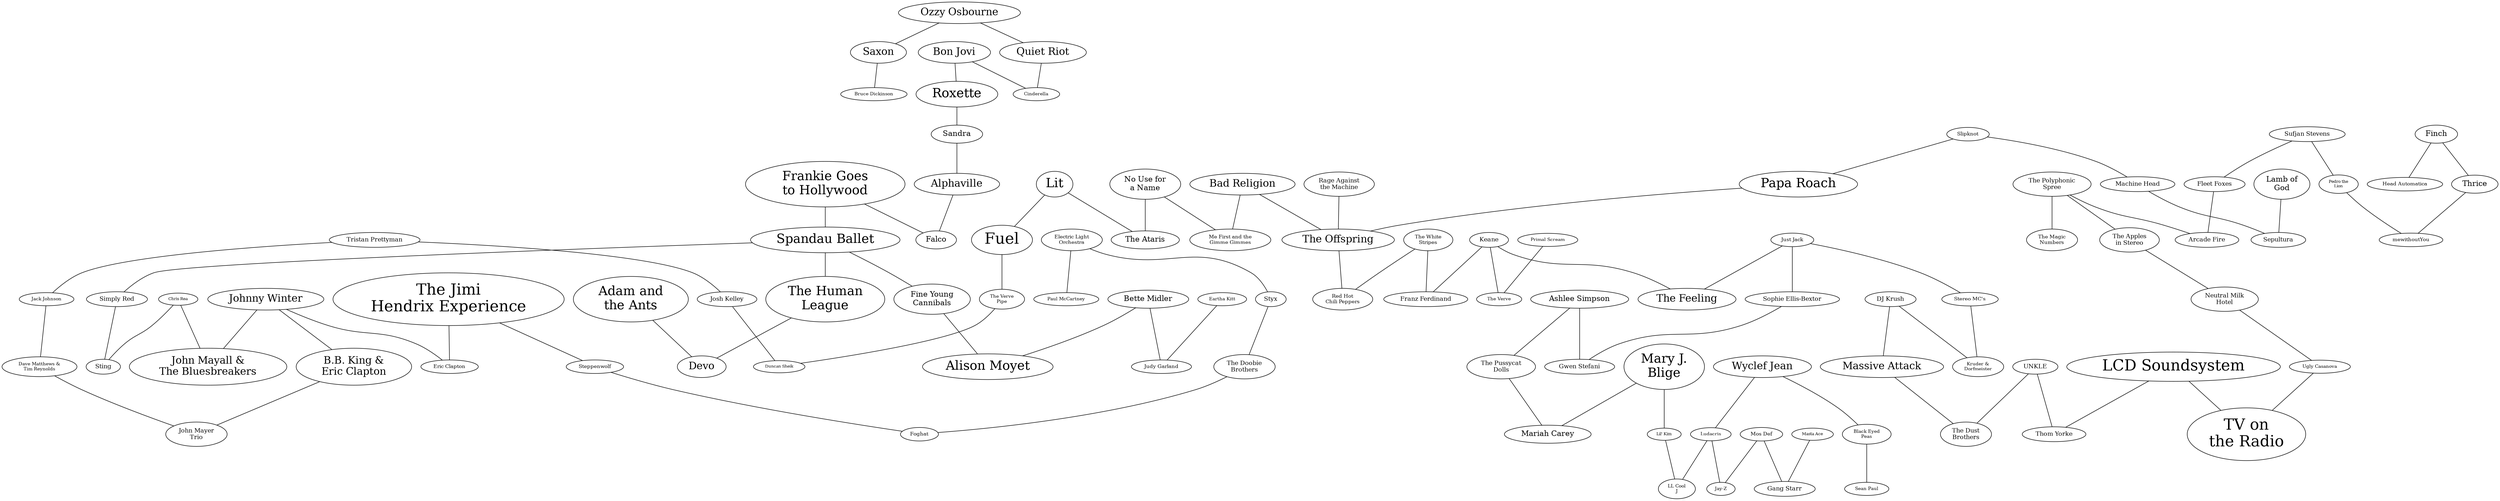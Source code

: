 strict graph "" {
	graph [file="lastfm_felice/lastfm_1.dot"];
	1274	[fontsize=25,
		height=0.3888888888888889,
		label=Lit,
		level=2,
		played=1742501.0,
		pos="11907.59,-25776.36",
		weight=192681,
		width=0.375];
	831	[fontsize=30,
		height=0.4722222222222222,
		label=Fuel,
		level=1,
		played=4350176.0,
		pos="16219.06,-28795.18",
		weight=373212,
		width=0.8194444444444444];
	1274 -- 831	[weight=1.0];
	2050	[fontsize=15,
		height=0.2361111111111111,
		label="The Ataris",
		level=4,
		played=7585380.0,
		pos="17454.21,-14375.92",
		weight=402386,
		width=0.9166666666666666];
	1274 -- 2050	[weight=1.0];
	1878	[fontsize=10,
		height=0.1527777777777778,
		label=Slipknot,
		level=6,
		played=39541370.0,
		pos="1311.10,-36106.60",
		weight=739871,
		width=0.5277777777777778];
	1315	[fontsize=12,
		height=0.19444444444444445,
		label="Machine Head",
		level=5,
		played=9804754.0,
		pos="3588.82,-41021.53",
		weight=314244,
		width=1.0277777777777777];
	1878 -- 1315	[weight=1.0];
	1591	[fontsize=25,
		height=0.3888888888888889,
		label="Papa Roach",
		level=2,
		played=21619039.0,
		pos="1057.05,-29352.38",
		weight=780535,
		width=1.9166666666666667];
	1878 -- 1591	[weight=1.0];
	2291	[fontsize=10,
		height=0.1527777777777778,
		label="The White\nStripes",
		level=6,
		played=48044689.0,
		pos="-3391.01,-11270.04",
		weight=1242635,
		width=1.25];
	821	[fontsize=12,
		height=0.19444444444444445,
		label="Franz Ferdinand",
		level=5,
		played=41639541.0,
		pos="-6084.45,-7684.17",
		weight=1483084,
		width=1.1666666666666667];
	2291 -- 821	[weight=1.0];
	1707	[fontsize=10,
		height=0.1527777777777778,
		label="Red Hot\nChili Peppers",
		level=6,
		played=101461577.0,
		pos="471.64,-15469.01",
		weight=1850896,
		width=1.5277777777777777];
	2291 -- 1707	[weight=1.0];
	1826	[fontsize=12,
		height=0.19444444444444445,
		label=Sepultura,
		level=5,
		played=10862870.0,
		pos="3124.93,-46008.99",
		weight=376107,
		width=0.6805555555555556];
	1315 -- 1826	[weight=1.0];
	2166	[fontsize=30,
		height=0.4722222222222222,
		label="The Jimi\nHendrix Experience",
		level=1,
		played=8493525.0,
		pos="20343.80,13263.57",
		weight=495688,
		width=5.569444444444445];
	739	[fontsize=10,
		height=0.1527777777777778,
		label="Eric Clapton",
		level=6,
		played=15950953.0,
		pos="20250.97,6432.50",
		weight=989627,
		width=0.8055555555555556];
	2166 -- 739	[weight=1.0];
	1946	[fontsize=10,
		height=0.1527777777777778,
		label=Steppenwolf,
		level=6,
		played=2518501.0,
		pos="17400.74,16247.42",
		weight=394102,
		width=0.8055555555555556];
	2166 -- 1946	[weight=1.0];
	1976	[fontsize=12,
		height=0.19444444444444445,
		label="Sufjan Stevens",
		level=5,
		played=42891910.0,
		pos="-35837.21,9917.28",
		weight=772295,
		width=1.0694444444444444];
	797	[fontsize=12,
		height=0.19444444444444445,
		label="Fleet Foxes",
		level=5,
		played=10289717.0,
		pos="-36628.26,4242.77",
		weight=368486,
		width=0.8333333333333334];
	1976 -- 797	[weight=1.0];
	1619	[fontsize=8,
		height=0.1388888888888889,
		label="Pedro the\nLion",
		level=8,
		played=4419533.0,
		pos="-34741.18,14462.33",
		weight=240022,
		width=0.75];
	1976 -- 1619	[weight=1.0];
	787	[fontsize=15,
		height=0.2361111111111111,
		label=Finch,
		level=4,
		played=7252140.0,
		pos="-27981.71,26702.72",
		weight=316654,
		width=0.5];
	942	[fontsize=10,
		height=0.1527777777777778,
		label="Head Automatica",
		level=6,
		played=5259378.0,
		pos="-27429.60,30862.65",
		weight=247822,
		width=1.1111111111111112];
	787 -- 942	[weight=1.0];
	2314	[fontsize=15,
		height=0.2361111111111111,
		label=Thrice,
		level=4,
		played=16236169.0,
		pos="-30715.00,20824.24",
		weight=387528,
		width=0.5694444444444444];
	787 -- 2314	[weight=1.0];
	204	[fontsize=20,
		height=0.3194444444444444,
		label="Bad Religion",
		level=3,
		played=24411389.0,
		pos="4426.41,-14242.13",
		weight=499017,
		width=1.5833333333333333];
	2201	[fontsize=20,
		height=0.3194444444444444,
		label="The Offspring",
		level=3,
		played=40183610.0,
		pos="1811.40,-19835.05",
		weight=1081707,
		width=1.6944444444444444];
	204 -- 2201	[weight=1.0];
	1383	[fontsize=10,
		height=0.1527777777777778,
		label="Me First and the\nGimme Gimmes",
		level=6,
		played=5712365.0,
		pos="8323.03,-11997.21",
		weight=228395,
		width=2.2222222222222223];
	204 -- 1383	[weight=1.0];
	1357	[fontsize=25,
		height=0.3888888888888889,
		label="Mary J.\nBlige",
		level=2,
		played=5317317.0,
		pos="-7536.30,38419.87",
		weight=397642,
		width=2.2083333333333335];
	1259	[fontsize=8,
		height=0.1388888888888889,
		label="Lil' Kim",
		level=8,
		played=967938.0,
		pos="-5909.75,40528.91",
		weight=127069,
		width=0.3333333333333333];
	1357 -- 1259	[weight=1.0];
	1340	[fontsize=15,
		height=0.2361111111111111,
		label="Mariah Carey",
		level=4,
		played=14393163.0,
		pos="-4831.33,34571.54",
		weight=720333,
		width=1.2361111111111112];
	1357 -- 1340	[weight=1.0];
	1580	[fontsize=20,
		height=0.3194444444444444,
		label="Ozzy Osbourne",
		level=3,
		played=11999843.0,
		pos="24073.74,38109.95",
		weight=616696,
		width=1.9305555555555556];
	1801	[fontsize=20,
		height=0.3194444444444444,
		label=Saxon,
		level=3,
		played=2610055.0,
		pos="25593.97,40742.46",
		weight=173883,
		width=0.7916666666666666];
	1580 -- 1801	[weight=1.0];
	1683	[fontsize=20,
		height=0.3194444444444444,
		label="Quiet Riot",
		level=3,
		played=919922.0,
		pos="24292.31,33927.04",
		weight=134496,
		width=1.2361111111111112];
	1580 -- 1683	[weight=1.0];
	1144	[fontsize=10,
		height=0.1527777777777778,
		label="Just Jack",
		level=6,
		played=2167022.0,
		pos="-14663.33,3396.39",
		weight=182697,
		width=0.6111111111111112];
	2132	[fontsize=20,
		height=0.3194444444444444,
		label="The Feeling",
		level=3,
		played=3394838.0,
		pos="-8373.35,-1922.70",
		weight=291405,
		width=1.4722222222222223];
	1144 -- 2132	[weight=1.0];
	1907	[fontsize=12,
		height=0.19444444444444445,
		label="Sophie Ellis-Bextor",
		level=5,
		played=3608375.0,
		pos="-12213.26,10662.89",
		weight=310619,
		width=1.3333333333333333];
	1144 -- 1907	[weight=1.0];
	1948	[fontsize=10,
		height=0.1527777777777778,
		label="Stereo MC's",
		level=6,
		played=1300469.0,
		pos="-19923.55,4522.51",
		weight=181042,
		width=0.8055555555555556];
	1144 -- 1948	[weight=1.0];
	1281	[fontsize=9,
		height=0.1388888888888889,
		label="LL Cool\nJ",
		level=7,
		played=1863754.0,
		pos="-4971.87,42755.08",
		weight=229660,
		width=0.6666666666666666];
	1259 -- 1281	[weight=1.0];
	1169	[fontsize=12,
		height=0.19444444444444445,
		label=Keane,
		level=5,
		played=25603025.0,
		pos="-9556.41,-8613.98",
		weight=1088831,
		width=0.4722222222222222];
	1169 -- 2132	[weight=1.0];
	1169 -- 821	[weight=1.0];
	2281	[fontsize=9,
		height=0.1388888888888889,
		label="The Verve",
		level=7,
		played=12105996.0,
		pos="-14305.90,-13994.89",
		weight=923596,
		width=0.6388888888888888];
	1169 -- 2281	[weight=1.0];
	697	[fontsize=10,
		height=0.1527777777777778,
		label="Electric Light\nOrchestra",
		level=6,
		played=7155585.0,
		pos="4055.86,23212.38",
		weight=517725,
		width=1.6111111111111112];
	1972	[fontsize=12,
		height=0.19444444444444445,
		label=Styx,
		level=5,
		played=3213290.0,
		pos="6279.65,19477.18",
		weight=338729,
		width=0.3194444444444444];
	697 -- 1972	[weight=1.0];
	1608	[fontsize=9,
		height=0.1388888888888889,
		label="Paul McCartney",
		level=7,
		played=6253004.0,
		pos="2357.71,27187.74",
		weight=490203,
		width=1.0];
	697 -- 1608	[weight=1.0];
	2362	[fontsize=12,
		height=0.19444444444444445,
		label="Tristan Prettyman",
		level=5,
		played=1504593.0,
		pos="38795.09,-26153.77",
		weight=153970,
		width=1.2361111111111112];
	1121	[fontsize=12,
		height=0.19444444444444445,
		label="Josh Kelley",
		level=5,
		played=1133448.0,
		pos="33987.36,-30519.07",
		weight=144777,
		width=0.8055555555555556];
	2362 -- 1121	[weight=1.0];
	1018	[fontsize=9,
		height=0.1388888888888889,
		label="Jack Johnson",
		level=7,
		played=51981368.0,
		pos="38112.80,-20461.22",
		weight=1099826,
		width=0.8611111111111112];
	2362 -- 1018	[weight=1.0];
	668	[fontsize=8,
		height=0.1388888888888889,
		label="Duncan Sheik",
		level=8,
		played=1086325.0,
		pos="29582.62,-33037.46",
		weight=101168,
		width=0.6666666666666666];
	1121 -- 668	[weight=1.0];
	549	[fontsize=9,
		height=0.1388888888888889,
		label="Dave Matthews &\nTim Reynolds",
		level=7,
		played=1843299.0,
		pos="34124.45,-16524.44",
		weight=110409,
		width=2.0555555555555554];
	1018 -- 549	[weight=1.0];
	1545	[fontsize=15,
		height=0.2361111111111111,
		label="No Use for\na Name",
		level=4,
		played=4456887.0,
		pos="13764.95,-10844.36",
		weight=207931,
		width=1.8611111111111112];
	1545 -- 2050	[weight=1.0];
	1545 -- 1383	[weight=1.0];
	2386	[fontsize=12,
		height=0.19444444444444445,
		label=UNKLE,
		level=5,
		played=8733607.0,
		pos="-29092.12,-23018.91",
		weight=490687,
		width=0.5416666666666666];
	2123	[fontsize=12,
		height=0.19444444444444445,
		label="The Dust\nBrothers",
		level=5,
		played=2137179.0,
		pos="-30080.66,-12209.89",
		weight=141869,
		width=1.375];
	2386 -- 2123	[weight=1.0];
	2309	[fontsize=12,
		height=0.19444444444444445,
		label="Thom Yorke",
		level=5,
		played=9708196.0,
		pos="-29868.66,-29069.57",
		weight=371639,
		width=0.8472222222222222];
	2386 -- 2309	[weight=1.0];
	2282	[fontsize=9,
		height=0.1388888888888889,
		label="The Verve\nPipe",
		level=7,
		played=1217535.0,
		pos="23327.67,-34733.87",
		weight=171136,
		width=1.0416666666666667];
	831 -- 2282	[weight=1.0];
	2464	[fontsize=20,
		height=0.3194444444444444,
		label="Wyclef Jean",
		level=3,
		played=2957226.0,
		pos="-8357.80,49029.91",
		weight=255232,
		width=1.5138888888888888];
	1305	[fontsize=9,
		height=0.1388888888888889,
		label=Ludacris,
		level=7,
		played=6776141.0,
		pos="-2774.59,46236.71",
		weight=423907,
		width=0.5416666666666666];
	2464 -- 1305	[weight=1.0];
	275	[fontsize=9,
		height=0.1388888888888889,
		label="Black Eyed\nPeas",
		level=7,
		played=15223026.0,
		pos="-11945.20,47541.45",
		weight=957174,
		width=1.1388888888888888];
	2464 -- 275	[weight=1.0];
	2282 -- 668	[weight=1.0];
	148	[fontsize=12,
		height=0.19444444444444445,
		label="Arcade Fire",
		level=5,
		played=13539783.0,
		pos="-40473.71,261.18",
		weight=483352,
		width=0.8194444444444444];
	797 -- 148	[weight=1.0];
	455	[fontsize=8,
		height=0.1388888888888889,
		label="Chris Rea",
		level=8,
		played=2126234.0,
		pos="28124.85,3009.45",
		weight=230694,
		width=0.4722222222222222];
	1961	[fontsize=12,
		height=0.19444444444444445,
		label=Sting,
		level=5,
		played=10908548.0,
		pos="30695.86,4782.09",
		weight=760579,
		width=0.3611111111111111];
	455 -- 1961	[weight=1.0];
	1089	[fontsize=20,
		height=0.3194444444444444,
		label="John Mayall &\nThe Bluesbreakers",
		level=3,
		played=699001.0,
		pos="22638.47,5214.87",
		weight=118074,
		width=4.319444444444445];
	455 -- 1089	[weight=1.0];
	1104	[fontsize=20,
		height=0.3194444444444444,
		label="Johnny Winter",
		level=3,
		played=963992.0,
		pos="18873.00,350.61",
		weight=131056,
		width=1.7777777777777777];
	1104 -- 739	[weight=1.0];
	218	[fontsize=20,
		height=0.3194444444444444,
		label="B.B. King &\nEric Clapton",
		level=3,
		played=1118376.0,
		pos="21800.70,-11571.60",
		weight=158894,
		width=3.1666666666666665];
	1104 -- 218	[weight=1.0];
	1104 -- 1089	[weight=1.0];
	321	[fontsize=20,
		height=0.3194444444444444,
		label="Bon Jovi",
		level=3,
		played=17942433.0,
		pos="31816.61,32168.49",
		weight=858344,
		width=1.0694444444444444];
	1763	[fontsize=25,
		height=0.3888888888888889,
		label=Roxette,
		level=2,
		played=6849316.0,
		pos="39614.61,34740.85",
		weight=461144,
		width=1.2083333333333333];
	321 -- 1763	[weight=1.0];
	463	[fontsize=9,
		height=0.1388888888888889,
		label=Cinderella,
		level=7,
		played=1525960.0,
		pos="27699.69,32445.29",
		weight=154819,
		width=0.6388888888888888];
	321 -- 463	[weight=1.0];
	1591 -- 2201	[weight=1.0];
	164	[fontsize=15,
		height=0.2361111111111111,
		label="Ashlee Simpson",
		level=4,
		played=7474313.0,
		pos="-3847.46,20842.80",
		weight=469115,
		width=1.4861111111111112];
	921	[fontsize=12,
		height=0.19444444444444445,
		label="Gwen Stefani",
		level=5,
		played=12431857.0,
		pos="-8256.21,15822.30",
		weight=827112,
		width=0.9583333333333334];
	164 -- 921	[weight=1.0];
	2221	[fontsize=12,
		height=0.19444444444444445,
		label="The Pussycat\nDolls",
		level=5,
		played=7610001.0,
		pos="-5064.29,28099.97",
		weight=538598,
		width=1.4444444444444444];
	164 -- 2221	[weight=1.0];
	1226	[fontsize=15,
		height=0.2361111111111111,
		label="Lamb of\nGod",
		level=4,
		played=14698343.0,
		pos="1850.34,-50539.84",
		weight=310308,
		width=1.3055555555555556];
	1226 -- 1826	[weight=1.0];
	362	[fontsize=9,
		height=0.1388888888888889,
		label="Bruce Dickinson",
		level=7,
		played=3936160.0,
		pos="27910.56,41929.23",
		weight=186862,
		width=1.0138888888888888];
	1801 -- 362	[weight=1.0];
	1237	[fontsize=30,
		height=0.4722222222222222,
		label="LCD Soundsystem",
		level=1,
		played=11303797.0,
		pos="-32923.08,-37275.61",
		weight=622881,
		width=3.486111111111111];
	2369	[fontsize=30,
		height=0.4722222222222222,
		label="TV on\nthe Radio",
		level=1,
		played=14844462.0,
		pos="-48198.44,-30490.04",
		weight=590113,
		width=3.25];
	1237 -- 2369	[weight=1.0];
	1237 -- 2309	[weight=1.0];
	677	[fontsize=9,
		height=0.1388888888888889,
		label="Eartha Kitt",
		level=7,
		played=523988.0,
		pos="57482.53,3745.39",
		weight=130386,
		width=0.6666666666666666];
	1130	[fontsize=10,
		height=0.1527777777777778,
		label="Judy Garland",
		level=6,
		played=644209.0,
		pos="56768.86,6163.43",
		weight=112930,
		width=0.875];
	677 -- 1130	[weight=1.0];
	2213	[fontsize=12,
		height=0.19444444444444445,
		label="The Polyphonic\nSpree",
		level=5,
		played=3149632.0,
		pos="-42642.23,-3169.05",
		weight=223443,
		width=1.6388888888888888];
	2048	[fontsize=12,
		height=0.19444444444444445,
		label="The Apples\nin Stereo",
		level=5,
		played=4167192.0,
		pos="-41754.58,-12013.59",
		weight=225617,
		width=1.5555555555555556];
	2213 -- 2048	[weight=1.0];
	2213 -- 148	[weight=1.0];
	2186	[fontsize=10,
		height=0.1527777777777778,
		label="The Magic\nNumbers",
		level=6,
		played=4149754.0,
		pos="-48682.16,-872.14",
		weight=311402,
		width=1.3888888888888888];
	2213 -- 2186	[weight=1.0];
	1305 -- 1281	[weight=1.0];
	1047	[fontsize=9,
		height=0.1388888888888889,
		label="Jay-Z",
		level=7,
		played=17681973.0,
		pos="385.04,49385.94",
		weight=638981,
		width=0.3472222222222222];
	1305 -- 1047	[weight=1.0];
	631	[fontsize=12,
		height=0.19444444444444445,
		label="DJ Krush",
		level=5,
		played=4801063.0,
		pos="-29439.81,2703.38",
		weight=297590,
		width=0.6527777777777778];
	1359	[fontsize=20,
		height=0.3194444444444444,
		label="Massive Attack",
		level=3,
		played=33318218.0,
		pos="-30798.51,-5309.36",
		weight=1156891,
		width=1.875];
	631 -- 1359	[weight=1.0];
	1208	[fontsize=9,
		height=0.1388888888888889,
		label="Kruder &\nDorfmeister",
		level=7,
		played=3615307.0,
		pos="-23305.52,7583.92",
		weight=357924,
		width=1.4027777777777777];
	631 -- 1208	[weight=1.0];
	807	[fontsize=10,
		height=0.1527777777777778,
		label=Foghat,
		level=6,
		played=825556.0,
		pos="15593.05,20579.00",
		weight=139956,
		width=0.4583333333333333];
	1946 -- 807	[weight=1.0];
	819	[fontsize=25,
		height=0.3888888888888889,
		label="Frankie Goes\nto Hollywood",
		level=2,
		played=1291999.0,
		pos="41181.08,19786.65",
		weight=241743,
		width=4.375];
	1916	[fontsize=25,
		height=0.3888888888888889,
		label="Spandau Ballet",
		level=2,
		played=1126173.0,
		pos="41671.20,12009.51",
		weight=200569,
		width=2.361111111111111];
	819 -- 1916	[weight=1.0];
	768	[fontsize=15,
		height=0.2361111111111111,
		label=Falco,
		level=4,
		played=1735924.0,
		pos="44708.98,23509.86",
		weight=184335,
		width=0.5];
	819 -- 768	[weight=1.0];
	1787	[fontsize=15,
		height=0.2361111111111111,
		label=Sandra,
		level=4,
		played=1144645.0,
		pos="43017.56,30861.40",
		weight=120151,
		width=0.6666666666666666];
	1763 -- 1787	[weight=1.0];
	1457	[fontsize=10,
		height=0.1527777777777778,
		label="Mos Def",
		level=6,
		played=5863778.0,
		pos="3044.95,52296.51",
		weight=311431,
		width=0.5416666666666666];
	1457 -- 1047	[weight=1.0];
	850	[fontsize=12,
		height=0.19444444444444445,
		label="Gang Starr",
		level=5,
		played=5060464.0,
		pos="4715.43,55350.32",
		weight=267576,
		width=0.7777777777777778];
	1457 -- 850	[weight=1.0];
	1512	[fontsize=12,
		height=0.19444444444444445,
		label="Neutral Milk\nHotel",
		level=5,
		played=16869471.0,
		pos="-45035.78,-19428.77",
		weight=548340,
		width=1.3333333333333333];
	2048 -- 1512	[weight=1.0];
	1858	[fontsize=12,
		height=0.19444444444444445,
		label="Simply Red",
		level=5,
		played=3168648.0,
		pos="34810.83,6186.12",
		weight=330517,
		width=0.8194444444444444];
	1916 -- 1858	[weight=1.0];
	2160	[fontsize=25,
		height=0.3888888888888889,
		label="The Human\nLeague",
		level=2,
		played=2210464.0,
		pos="38760.42,18021.99",
		weight=296795,
		width=3.263888888888889];
	1916 -- 2160	[weight=1.0];
	788	[fontsize=15,
		height=0.2361111111111111,
		label="Fine Young\nCannibals",
		level=4,
		played=737291.0,
		pos="45151.82,7097.68",
		weight=142913,
		width=2.0972222222222223];
	1916 -- 788	[weight=1.0];
	1359 -- 2123	[weight=1.0];
	1102	[fontsize=12,
		height=0.19444444444444445,
		label="John Mayer\nTrio",
		level=5,
		played=1351644.0,
		pos="28924.20,-15389.36",
		weight=101264,
		width=1.2222222222222223];
	218 -- 1102	[weight=1.0];
	1858 -- 1961	[weight=1.0];
	1907 -- 921	[weight=1.0];
	2119	[fontsize=12,
		height=0.19444444444444445,
		label="The Doobie\nBrothers",
		level=5,
		played=2037987.0,
		pos="9163.95,16687.22",
		weight=265177,
		width=1.5416666666666667];
	1972 -- 2119	[weight=1.0];
	1683 -- 463	[weight=1.0];
	2119 -- 807	[weight=1.0];
	88	[fontsize=20,
		height=0.3194444444444444,
		label=Alphaville,
		level=3,
		played=2471194.0,
		pos="43837.35,27179.97",
		weight=291200,
		width=1.1944444444444444];
	1787 -- 88	[weight=1.0];
	2578	[fontsize=9,
		height=0.1388888888888889,
		label="Sean Paul",
		level=7,
		played=5639700.0,
		pos="-15911.90,45747.29",
		weight=460250,
		width=0.6527777777777778];
	275 -- 2578	[weight=1.0];
	1360	[fontsize=8,
		height=0.1388888888888889,
		label="Masta Ace",
		level=8,
		played=1826556.0,
		pos="5985.13,59294.08",
		weight=112153,
		width=0.5];
	1360 -- 850	[weight=1.0];
	249	[fontsize=15,
		height=0.2361111111111111,
		label="Bette Midler",
		level=4,
		played=917597.0,
		pos="54082.04,5856.96",
		weight=139097,
		width=1.0972222222222223];
	79	[fontsize=25,
		height=0.3888888888888889,
		label="Alison Moyet",
		level=2,
		played=644961.0,
		pos="50135.59,5236.08",
		weight=115870,
		width=2.0];
	249 -- 79	[weight=1.0];
	249 -- 1130	[weight=1.0];
	2377	[fontsize=9,
		height=0.1388888888888889,
		label="Ugly Casanova",
		level=7,
		played=1504976.0,
		pos="-48179.28,-24723.15",
		weight=124169,
		width=0.9444444444444444];
	1512 -- 2377	[weight=1.0];
	549 -- 1102	[weight=1.0];
	1402	[fontsize=10,
		height=0.1527777777777778,
		label=mewithoutYou,
		level=6,
		played=6143175.0,
		pos="-33919.63,17937.20",
		weight=132963,
		width=0.9166666666666666];
	1619 -- 1402	[weight=1.0];
	1948 -- 1208	[weight=1.0];
	2377 -- 2369	[weight=1.0];
	1689	[fontsize=12,
		height=0.19444444444444445,
		label="Rage Against\nthe Machine",
		level=5,
		played=34319733.0,
		pos="6348.11,-22499.41",
		weight=1145249,
		width=1.9305555555555556];
	1689 -- 2201	[weight=1.0];
	35	[fontsize=25,
		height=0.3888888888888889,
		label="Adam and\nthe Ants",
		level=2,
		played=1174222.0,
		pos="29730.07,25734.75",
		weight=139223,
		width=3.1527777777777777];
	598	[fontsize=20,
		height=0.3194444444444444,
		label=Devo,
		level=3,
		played=4259548.0,
		pos="35143.03,23240.38",
		weight=306665,
		width=0.6527777777777778];
	35 -- 598	[weight=1.0];
	1662	[fontsize=9,
		height=0.1388888888888889,
		label="Primal Scream",
		level=7,
		played=5386846.0,
		pos="-16076.13,-19303.79",
		weight=428628,
		width=0.9166666666666666];
	1662 -- 2281	[weight=1.0];
	2160 -- 598	[weight=1.0];
	788 -- 79	[weight=1.0];
	2314 -- 1402	[weight=1.0];
	88 -- 768	[weight=1.0];
	2201 -- 1707	[weight=1.0];
	2221 -- 1340	[weight=1.0];
}
